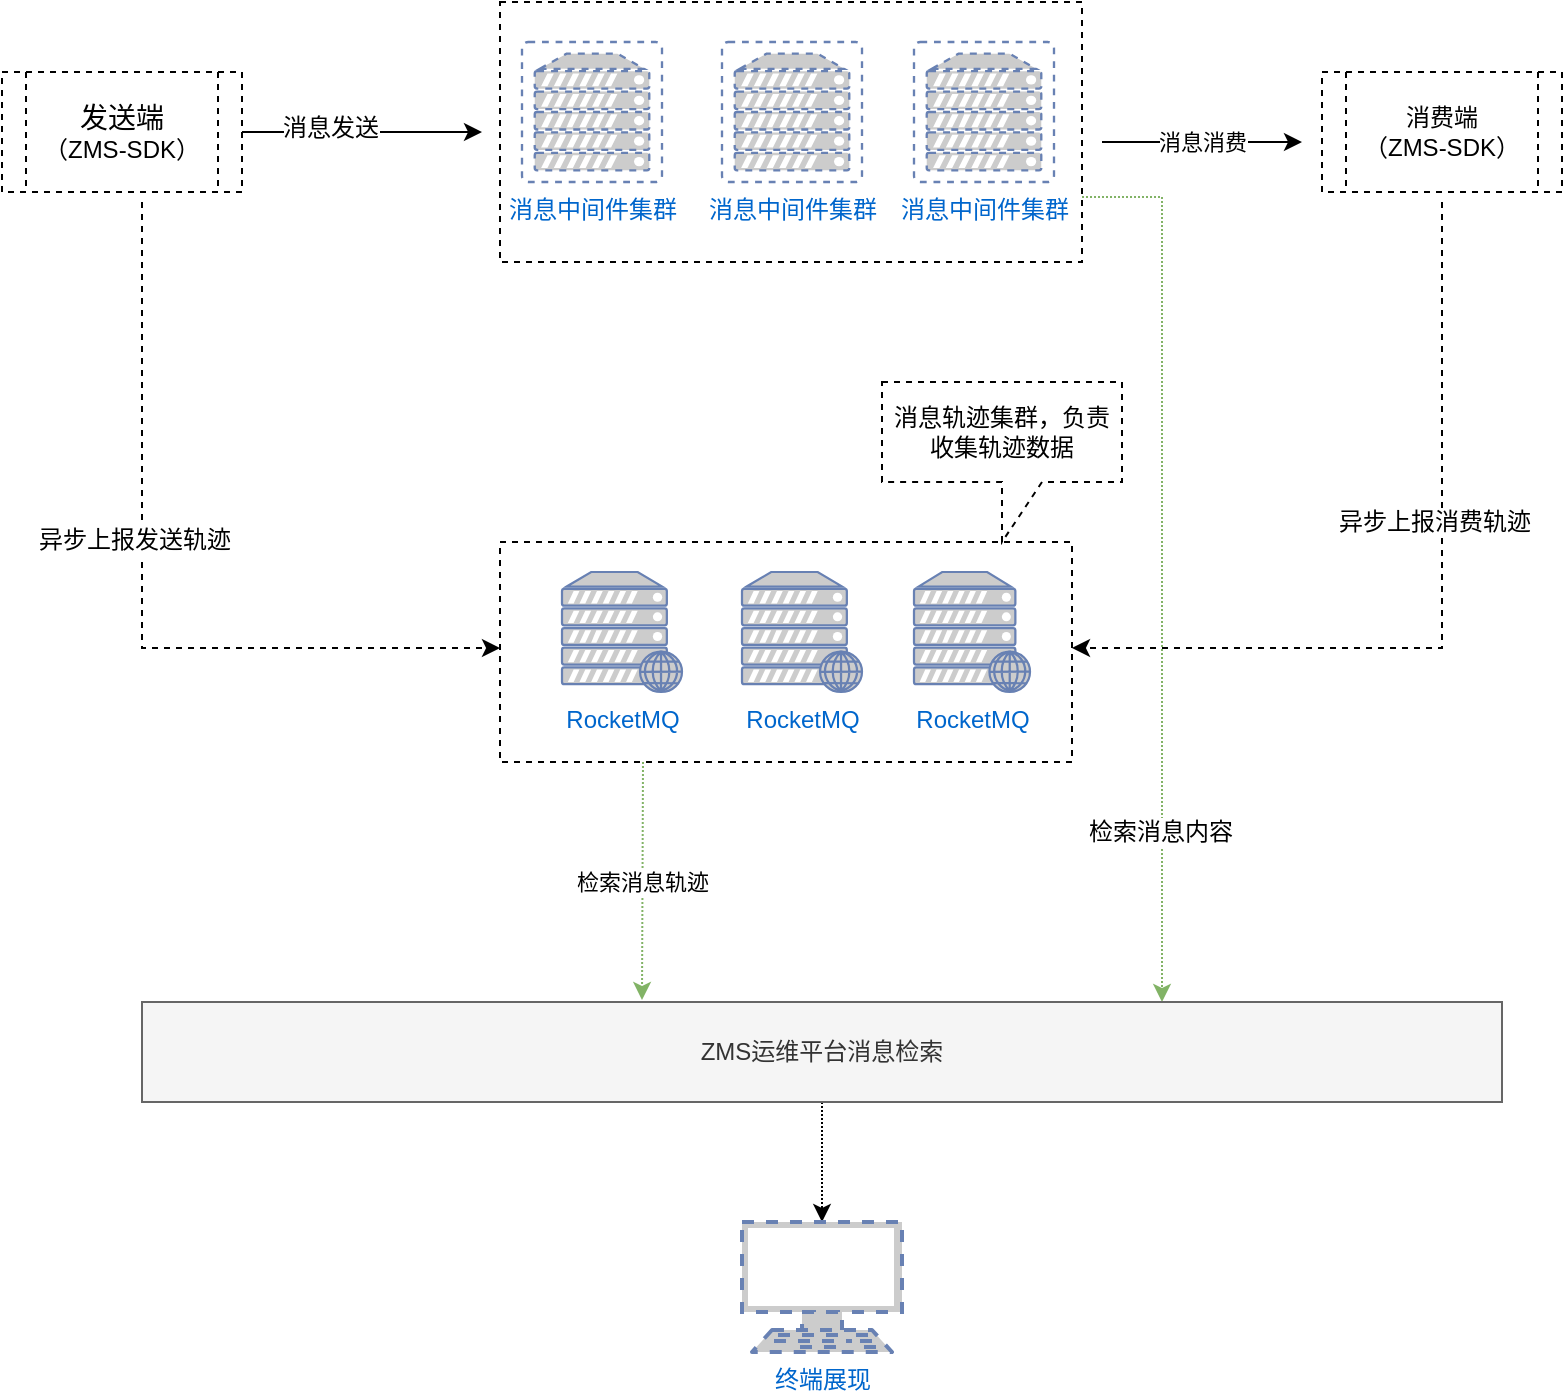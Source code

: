 <mxfile version="10.7.9" type="github"><diagram id="fp1_iBGA2-fZ-iOumSFc" name="Page-1"><mxGraphModel dx="1360" dy="642" grid="1" gridSize="10" guides="1" tooltips="1" connect="1" arrows="1" fold="1" page="1" pageScale="1" pageWidth="827" pageHeight="1169" math="0" shadow="0"><root><mxCell id="0"/><mxCell id="1" parent="0"/><mxCell id="sJ8i0o-DpwKmVfm8Jvcz-27" style="edgeStyle=orthogonalEdgeStyle;rounded=0;orthogonalLoop=1;jettySize=auto;html=1;exitX=1;exitY=0.75;exitDx=0;exitDy=0;dashed=1;entryX=0.75;entryY=0;entryDx=0;entryDy=0;fillColor=#d5e8d4;strokeColor=#82b366;dashPattern=1 1;" edge="1" parent="1" source="sJ8i0o-DpwKmVfm8Jvcz-11" target="sJ8i0o-DpwKmVfm8Jvcz-25"><mxGeometry relative="1" as="geometry"><mxPoint x="610" y="570" as="targetPoint"/></mxGeometry></mxCell><mxCell id="sJ8i0o-DpwKmVfm8Jvcz-28" value="检索消息内容" style="text;html=1;resizable=0;points=[];align=center;verticalAlign=middle;labelBackgroundColor=#ffffff;" vertex="1" connectable="0" parent="sJ8i0o-DpwKmVfm8Jvcz-27"><mxGeometry x="0.615" y="-1" relative="1" as="geometry"><mxPoint as="offset"/></mxGeometry></mxCell><mxCell id="sJ8i0o-DpwKmVfm8Jvcz-11" value="" style="rounded=0;whiteSpace=wrap;html=1;dashed=1;" vertex="1" parent="1"><mxGeometry x="279" y="240" width="291" height="130" as="geometry"/></mxCell><mxCell id="sJ8i0o-DpwKmVfm8Jvcz-26" value="检索消息轨迹" style="edgeStyle=orthogonalEdgeStyle;rounded=0;orthogonalLoop=1;jettySize=auto;html=1;exitX=0.25;exitY=1;exitDx=0;exitDy=0;dashed=1;fillColor=#d5e8d4;strokeColor=#82b366;dashPattern=1 1;" edge="1" parent="1" source="sJ8i0o-DpwKmVfm8Jvcz-1"><mxGeometry relative="1" as="geometry"><mxPoint x="350" y="739" as="targetPoint"/><Array as="points"><mxPoint x="350" y="620"/></Array></mxGeometry></mxCell><mxCell id="sJ8i0o-DpwKmVfm8Jvcz-1" value="" style="rounded=0;whiteSpace=wrap;html=1;dashed=1;" vertex="1" parent="1"><mxGeometry x="279" y="510" width="286" height="110" as="geometry"/></mxCell><mxCell id="8tRWTCW-AiNjMvpCFfD3-1" value="RocketMQ" style="fontColor=#0066CC;verticalAlign=top;verticalLabelPosition=bottom;labelPosition=center;align=center;html=1;outlineConnect=0;fillColor=#CCCCCC;strokeColor=#6881B3;gradientColor=none;gradientDirection=north;strokeWidth=2;shape=mxgraph.networks.web_server;" parent="1" vertex="1"><mxGeometry x="310" y="525" width="60" height="60" as="geometry"/></mxCell><mxCell id="8tRWTCW-AiNjMvpCFfD3-2" value="RocketMQ" style="fontColor=#0066CC;verticalAlign=top;verticalLabelPosition=bottom;labelPosition=center;align=center;html=1;outlineConnect=0;fillColor=#CCCCCC;strokeColor=#6881B3;gradientColor=none;gradientDirection=north;strokeWidth=2;shape=mxgraph.networks.web_server;" parent="1" vertex="1"><mxGeometry x="400" y="525" width="60" height="60" as="geometry"/></mxCell><mxCell id="8tRWTCW-AiNjMvpCFfD3-3" value="RocketMQ" style="fontColor=#0066CC;verticalAlign=top;verticalLabelPosition=bottom;labelPosition=center;align=center;html=1;outlineConnect=0;fillColor=#CCCCCC;strokeColor=#6881B3;gradientColor=none;gradientDirection=north;strokeWidth=2;shape=mxgraph.networks.web_server;" parent="1" vertex="1"><mxGeometry x="486" y="525" width="58" height="60" as="geometry"/></mxCell><mxCell id="sJ8i0o-DpwKmVfm8Jvcz-2" value="消息轨迹集群，负责收集轨迹数据" style="shape=callout;whiteSpace=wrap;html=1;perimeter=calloutPerimeter;dashed=1;" vertex="1" parent="1"><mxGeometry x="470" y="430" width="120" height="80" as="geometry"/></mxCell><mxCell id="sJ8i0o-DpwKmVfm8Jvcz-17" style="edgeStyle=orthogonalEdgeStyle;rounded=0;orthogonalLoop=1;jettySize=auto;html=1;dashed=1;" edge="1" parent="1"><mxGeometry relative="1" as="geometry"><mxPoint x="100" y="340" as="sourcePoint"/><mxPoint x="279" y="563" as="targetPoint"/><Array as="points"><mxPoint x="100" y="563"/><mxPoint x="279" y="563"/></Array></mxGeometry></mxCell><mxCell id="sJ8i0o-DpwKmVfm8Jvcz-19" value="异步上报发送轨迹" style="text;html=1;resizable=0;points=[];align=center;verticalAlign=middle;labelBackgroundColor=#ffffff;" vertex="1" connectable="0" parent="sJ8i0o-DpwKmVfm8Jvcz-17"><mxGeometry x="-0.227" y="-2" relative="1" as="geometry"><mxPoint x="-2" y="13" as="offset"/></mxGeometry></mxCell><mxCell id="sJ8i0o-DpwKmVfm8Jvcz-4" value="&lt;font style=&quot;font-size: 14px&quot;&gt;发送端&lt;/font&gt;&lt;br&gt;（ZMS-SDK）&lt;br&gt;" style="shape=process;whiteSpace=wrap;html=1;backgroundOutline=1;dashed=1;" vertex="1" parent="1"><mxGeometry x="30" y="275" width="120" height="60" as="geometry"/></mxCell><mxCell id="sJ8i0o-DpwKmVfm8Jvcz-18" style="edgeStyle=orthogonalEdgeStyle;rounded=0;orthogonalLoop=1;jettySize=auto;html=1;dashed=1;" edge="1" parent="1"><mxGeometry relative="1" as="geometry"><mxPoint x="750" y="340" as="sourcePoint"/><mxPoint x="565" y="563" as="targetPoint"/><Array as="points"><mxPoint x="750" y="563"/></Array></mxGeometry></mxCell><mxCell id="sJ8i0o-DpwKmVfm8Jvcz-20" value="异步上报消费轨迹" style="text;html=1;resizable=0;points=[];align=center;verticalAlign=middle;labelBackgroundColor=#ffffff;" vertex="1" connectable="0" parent="sJ8i0o-DpwKmVfm8Jvcz-18"><mxGeometry x="-0.258" y="-2" relative="1" as="geometry"><mxPoint x="-2" y="8" as="offset"/></mxGeometry></mxCell><mxCell id="sJ8i0o-DpwKmVfm8Jvcz-5" value="&lt;font style=&quot;font-size: 12px&quot;&gt;消费端&lt;br&gt;（ZMS-SDK）&lt;/font&gt;" style="shape=process;whiteSpace=wrap;html=1;backgroundOutline=1;dashed=1;" vertex="1" parent="1"><mxGeometry x="690" y="275" width="120" height="60" as="geometry"/></mxCell><mxCell id="sJ8i0o-DpwKmVfm8Jvcz-8" value="消息中间件集群" style="fontColor=#0066CC;verticalAlign=top;verticalLabelPosition=bottom;labelPosition=center;align=center;html=1;outlineConnect=0;fillColor=#CCCCCC;strokeColor=#6881B3;gradientColor=none;gradientDirection=north;strokeWidth=2;shape=mxgraph.networks.virtual_server;dashed=1;" vertex="1" parent="1"><mxGeometry x="290" y="260" width="70" height="70" as="geometry"/></mxCell><mxCell id="sJ8i0o-DpwKmVfm8Jvcz-9" value="消息中间件集群" style="fontColor=#0066CC;verticalAlign=top;verticalLabelPosition=bottom;labelPosition=center;align=center;html=1;outlineConnect=0;fillColor=#CCCCCC;strokeColor=#6881B3;gradientColor=none;gradientDirection=north;strokeWidth=2;shape=mxgraph.networks.virtual_server;dashed=1;" vertex="1" parent="1"><mxGeometry x="390" y="260" width="70" height="70" as="geometry"/></mxCell><mxCell id="sJ8i0o-DpwKmVfm8Jvcz-10" value="消息中间件集群" style="fontColor=#0066CC;verticalAlign=top;verticalLabelPosition=bottom;labelPosition=center;align=center;html=1;outlineConnect=0;fillColor=#CCCCCC;strokeColor=#6881B3;gradientColor=none;gradientDirection=north;strokeWidth=2;shape=mxgraph.networks.virtual_server;dashed=1;" vertex="1" parent="1"><mxGeometry x="486" y="260" width="70" height="70" as="geometry"/></mxCell><mxCell id="sJ8i0o-DpwKmVfm8Jvcz-12" value="" style="endArrow=classic;html=1;" edge="1" parent="1" source="sJ8i0o-DpwKmVfm8Jvcz-4"><mxGeometry width="50" height="50" relative="1" as="geometry"><mxPoint x="150" y="355" as="sourcePoint"/><mxPoint x="270" y="305" as="targetPoint"/></mxGeometry></mxCell><mxCell id="sJ8i0o-DpwKmVfm8Jvcz-13" value="消息发送" style="text;html=1;resizable=0;points=[];align=center;verticalAlign=middle;labelBackgroundColor=#ffffff;" vertex="1" connectable="0" parent="sJ8i0o-DpwKmVfm8Jvcz-12"><mxGeometry x="-0.267" y="2" relative="1" as="geometry"><mxPoint as="offset"/></mxGeometry></mxCell><mxCell id="sJ8i0o-DpwKmVfm8Jvcz-14" value="消息消费" style="endArrow=classic;html=1;" edge="1" parent="1"><mxGeometry width="50" height="50" relative="1" as="geometry"><mxPoint x="580" y="310" as="sourcePoint"/><mxPoint x="680" y="310" as="targetPoint"/></mxGeometry></mxCell><mxCell id="sJ8i0o-DpwKmVfm8Jvcz-31" style="edgeStyle=orthogonalEdgeStyle;rounded=0;orthogonalLoop=1;jettySize=auto;html=1;dashed=1;dashPattern=1 1;" edge="1" parent="1" source="sJ8i0o-DpwKmVfm8Jvcz-25" target="sJ8i0o-DpwKmVfm8Jvcz-30"><mxGeometry relative="1" as="geometry"/></mxCell><mxCell id="sJ8i0o-DpwKmVfm8Jvcz-25" value="ZMS运维平台消息检索" style="rounded=0;whiteSpace=wrap;html=1;fillColor=#f5f5f5;strokeColor=#666666;fontColor=#333333;" vertex="1" parent="1"><mxGeometry x="100" y="740" width="680" height="50" as="geometry"/></mxCell><mxCell id="sJ8i0o-DpwKmVfm8Jvcz-30" value="终端展现" style="fontColor=#0066CC;verticalAlign=top;verticalLabelPosition=bottom;labelPosition=center;align=center;html=1;outlineConnect=0;fillColor=#CCCCCC;strokeColor=#6881B3;gradientColor=none;gradientDirection=north;strokeWidth=2;shape=mxgraph.networks.terminal;dashed=1;" vertex="1" parent="1"><mxGeometry x="400" y="850" width="80" height="65" as="geometry"/></mxCell></root></mxGraphModel></diagram></mxfile>